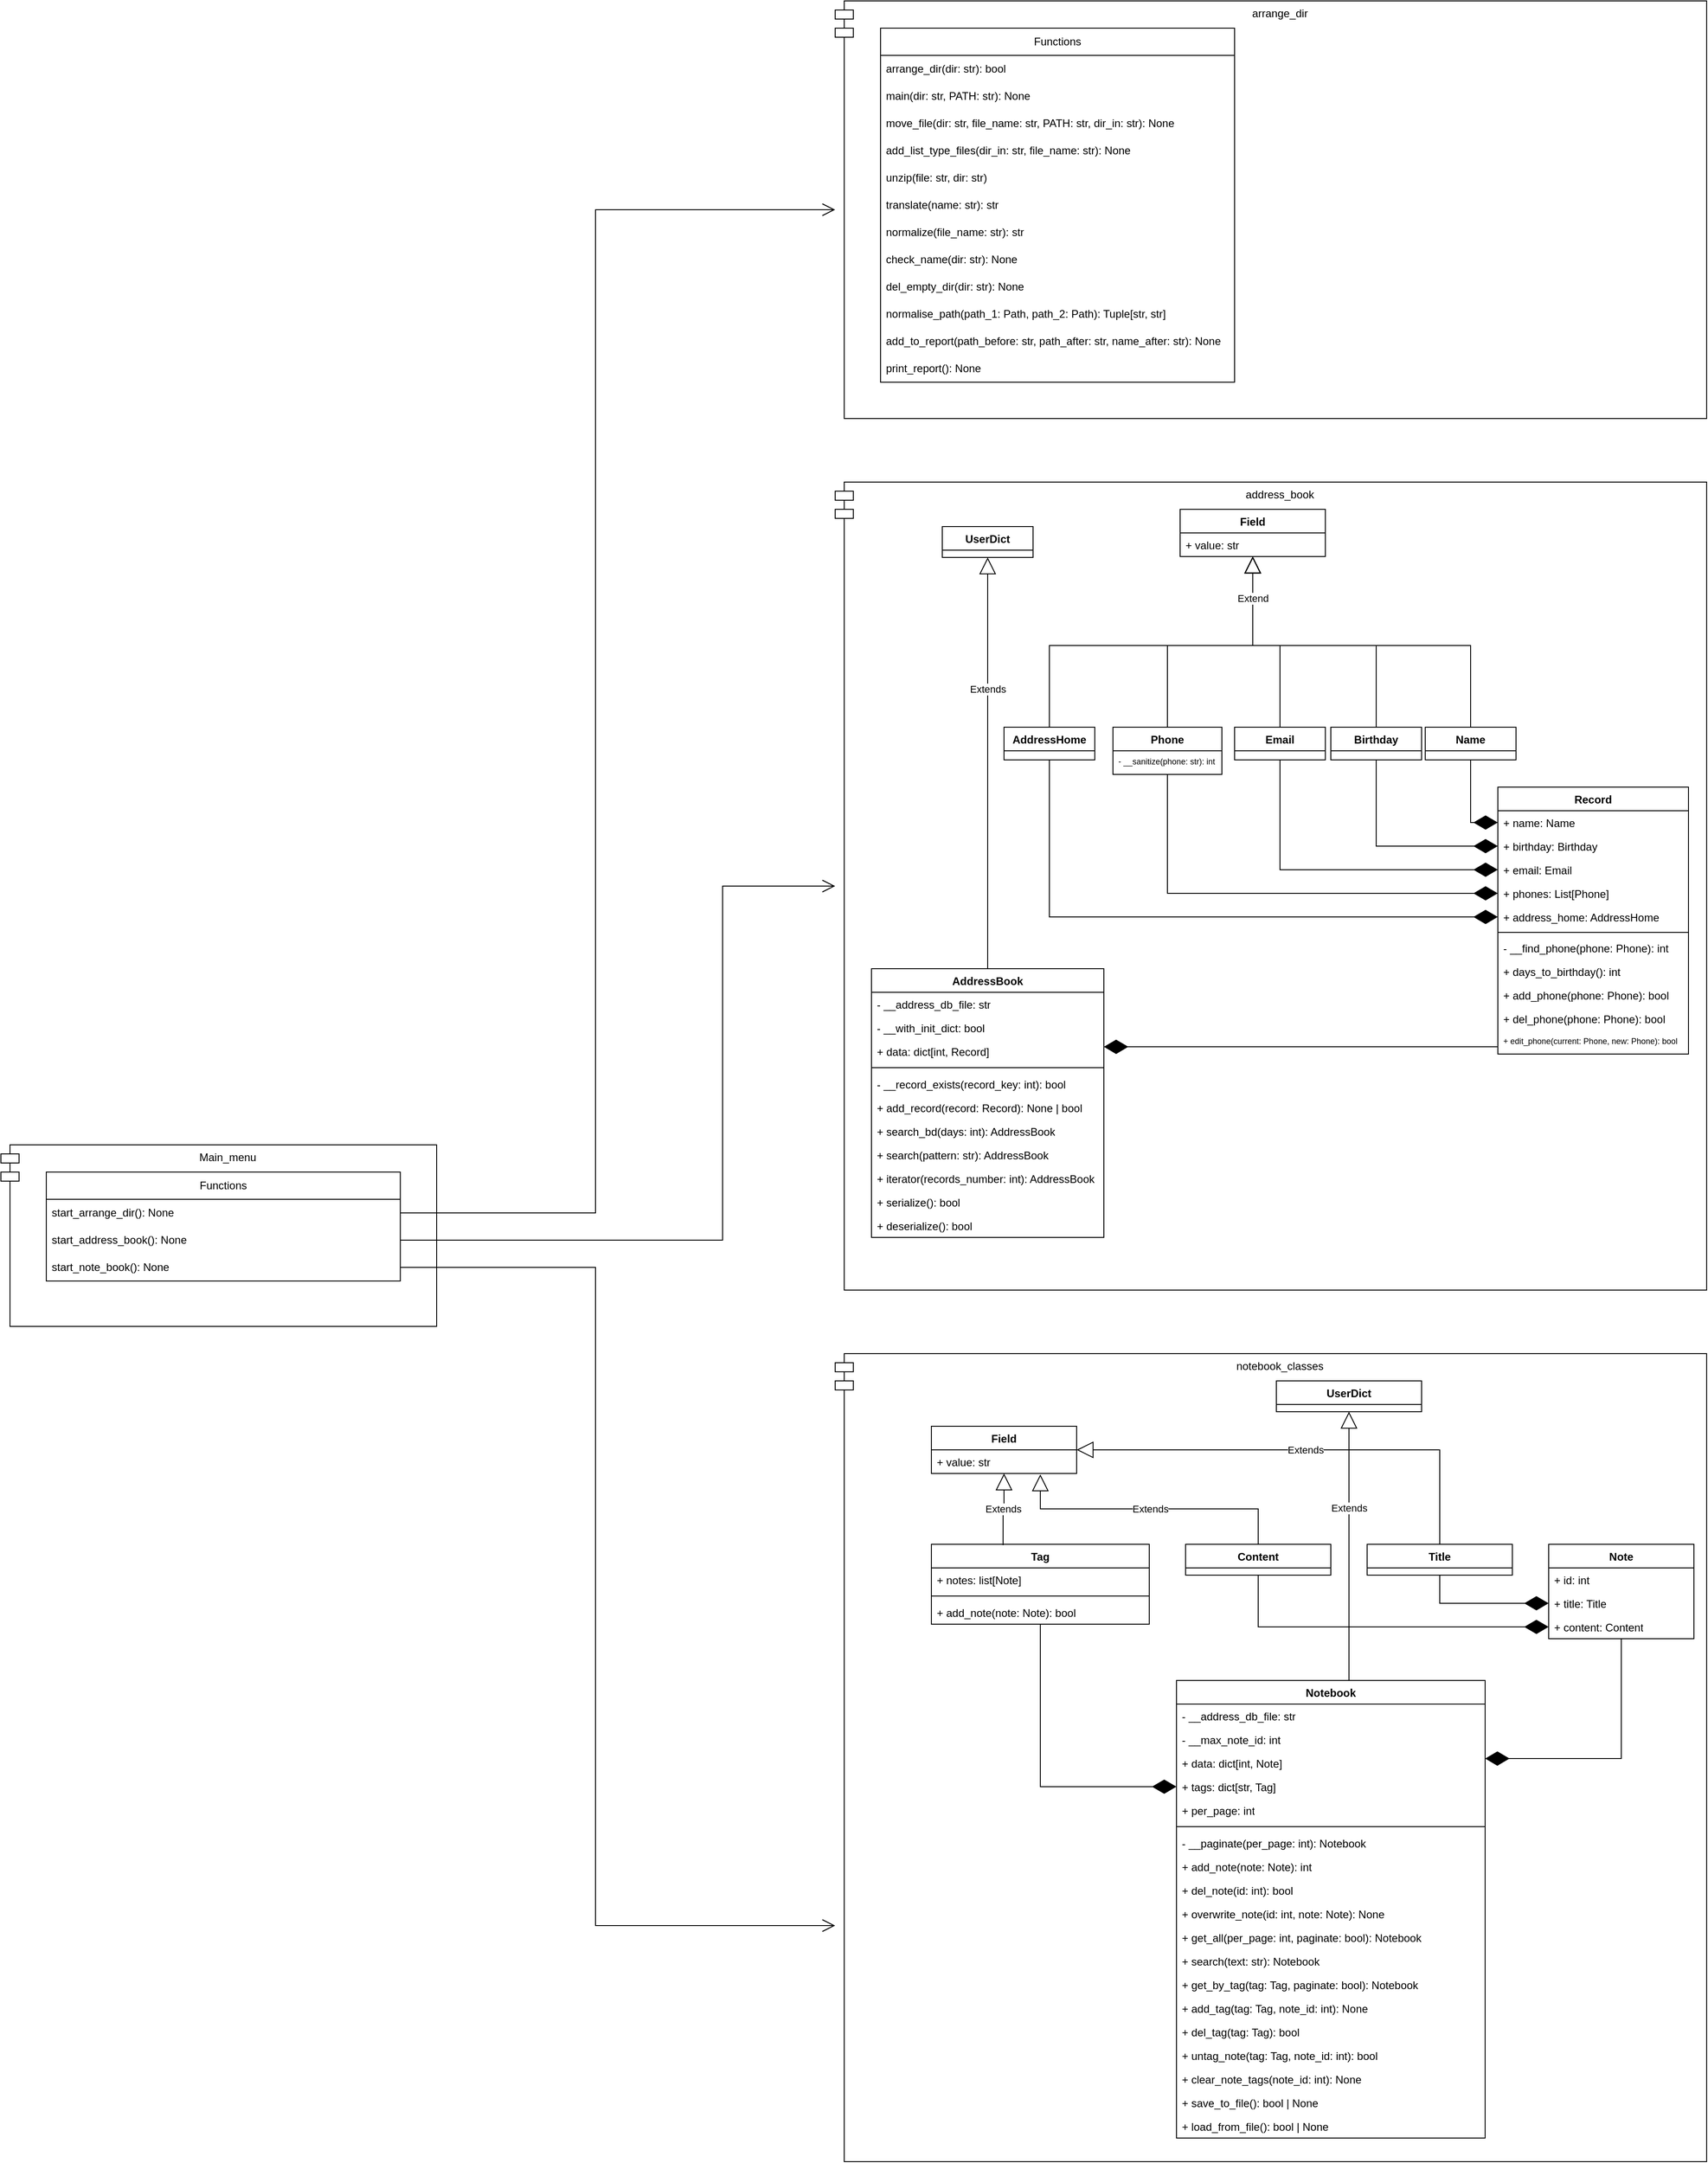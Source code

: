 <mxfile version="21.1.2" type="github">
  <diagram name="Page-1" id="e7e014a7-5840-1c2e-5031-d8a46d1fe8dd">
    <mxGraphModel dx="2516" dy="3176" grid="1" gridSize="10" guides="1" tooltips="1" connect="1" arrows="1" fold="1" page="1" pageScale="1" pageWidth="1169" pageHeight="826" background="none" math="0" shadow="0">
      <root>
        <mxCell id="0" />
        <mxCell id="1" parent="0" />
        <mxCell id="gKWf8svU3lvWC4O9m-Wb-110" value="" style="group" vertex="1" connectable="0" parent="1">
          <mxGeometry x="1264" y="-1090" width="960" height="890" as="geometry" />
        </mxCell>
        <mxCell id="gKWf8svU3lvWC4O9m-Wb-19" value="address_book" style="shape=module;align=left;spacingLeft=20;align=center;verticalAlign=top;whiteSpace=wrap;html=1;fillColor=default;" vertex="1" parent="gKWf8svU3lvWC4O9m-Wb-110">
          <mxGeometry width="960" height="890" as="geometry" />
        </mxCell>
        <mxCell id="gKWf8svU3lvWC4O9m-Wb-20" value="Record" style="swimlane;fontStyle=1;align=center;verticalAlign=top;childLayout=stackLayout;horizontal=1;startSize=26;horizontalStack=0;resizeParent=1;resizeParentMax=0;resizeLast=0;collapsible=1;marginBottom=0;whiteSpace=wrap;html=1;" vertex="1" parent="gKWf8svU3lvWC4O9m-Wb-110">
          <mxGeometry x="730" y="336" width="210" height="294" as="geometry">
            <mxRectangle x="810" y="327" width="70" height="30" as="alternateBounds" />
          </mxGeometry>
        </mxCell>
        <mxCell id="gKWf8svU3lvWC4O9m-Wb-22" value="&lt;div&gt;+ name: Name&lt;/div&gt;" style="text;strokeColor=none;fillColor=none;align=left;verticalAlign=top;spacingLeft=4;spacingRight=4;overflow=hidden;rotatable=0;points=[[0,0.5],[1,0.5]];portConstraint=eastwest;whiteSpace=wrap;html=1;" vertex="1" parent="gKWf8svU3lvWC4O9m-Wb-20">
          <mxGeometry y="26" width="210" height="26" as="geometry" />
        </mxCell>
        <mxCell id="gKWf8svU3lvWC4O9m-Wb-21" value="&lt;div&gt;+ birthday: Birthday&lt;br&gt;&lt;/div&gt;" style="text;strokeColor=none;fillColor=none;align=left;verticalAlign=top;spacingLeft=4;spacingRight=4;overflow=hidden;rotatable=0;points=[[0,0.5],[1,0.5]];portConstraint=eastwest;whiteSpace=wrap;html=1;" vertex="1" parent="gKWf8svU3lvWC4O9m-Wb-20">
          <mxGeometry y="52" width="210" height="26" as="geometry" />
        </mxCell>
        <mxCell id="gKWf8svU3lvWC4O9m-Wb-68" value="+ email: Email" style="text;strokeColor=none;fillColor=none;align=left;verticalAlign=top;spacingLeft=4;spacingRight=4;overflow=hidden;rotatable=0;points=[[0,0.5],[1,0.5]];portConstraint=eastwest;whiteSpace=wrap;html=1;" vertex="1" parent="gKWf8svU3lvWC4O9m-Wb-20">
          <mxGeometry y="78" width="210" height="26" as="geometry" />
        </mxCell>
        <mxCell id="gKWf8svU3lvWC4O9m-Wb-23" value="+ phones: List[Phone]" style="text;strokeColor=none;fillColor=none;align=left;verticalAlign=top;spacingLeft=4;spacingRight=4;overflow=hidden;rotatable=0;points=[[0,0.5],[1,0.5]];portConstraint=eastwest;whiteSpace=wrap;html=1;" vertex="1" parent="gKWf8svU3lvWC4O9m-Wb-20">
          <mxGeometry y="104" width="210" height="26" as="geometry" />
        </mxCell>
        <mxCell id="gKWf8svU3lvWC4O9m-Wb-70" value="+ address_home: AddressHome" style="text;strokeColor=none;fillColor=none;align=left;verticalAlign=top;spacingLeft=4;spacingRight=4;overflow=hidden;rotatable=0;points=[[0,0.5],[1,0.5]];portConstraint=eastwest;whiteSpace=wrap;html=1;" vertex="1" parent="gKWf8svU3lvWC4O9m-Wb-20">
          <mxGeometry y="130" width="210" height="26" as="geometry" />
        </mxCell>
        <mxCell id="gKWf8svU3lvWC4O9m-Wb-73" value="" style="line;strokeWidth=1;fillColor=none;align=left;verticalAlign=middle;spacingTop=-1;spacingLeft=3;spacingRight=3;rotatable=0;labelPosition=right;points=[];portConstraint=eastwest;strokeColor=inherit;" vertex="1" parent="gKWf8svU3lvWC4O9m-Wb-20">
          <mxGeometry y="156" width="210" height="8" as="geometry" />
        </mxCell>
        <mxCell id="gKWf8svU3lvWC4O9m-Wb-74" value="- __find_phone(phone: Phone): int" style="text;strokeColor=none;fillColor=none;align=left;verticalAlign=top;spacingLeft=4;spacingRight=4;overflow=hidden;rotatable=0;points=[[0,0.5],[1,0.5]];portConstraint=eastwest;whiteSpace=wrap;html=1;" vertex="1" parent="gKWf8svU3lvWC4O9m-Wb-20">
          <mxGeometry y="164" width="210" height="26" as="geometry" />
        </mxCell>
        <mxCell id="gKWf8svU3lvWC4O9m-Wb-75" value="+ days_to_birthday(): int" style="text;strokeColor=none;fillColor=none;align=left;verticalAlign=top;spacingLeft=4;spacingRight=4;overflow=hidden;rotatable=0;points=[[0,0.5],[1,0.5]];portConstraint=eastwest;whiteSpace=wrap;html=1;" vertex="1" parent="gKWf8svU3lvWC4O9m-Wb-20">
          <mxGeometry y="190" width="210" height="26" as="geometry" />
        </mxCell>
        <mxCell id="gKWf8svU3lvWC4O9m-Wb-76" value="+ add_phone(phone: Phone): bool" style="text;strokeColor=none;fillColor=none;align=left;verticalAlign=top;spacingLeft=4;spacingRight=4;overflow=hidden;rotatable=0;points=[[0,0.5],[1,0.5]];portConstraint=eastwest;whiteSpace=wrap;html=1;" vertex="1" parent="gKWf8svU3lvWC4O9m-Wb-20">
          <mxGeometry y="216" width="210" height="26" as="geometry" />
        </mxCell>
        <mxCell id="gKWf8svU3lvWC4O9m-Wb-77" value="+ del_phone(phone: Phone): bool" style="text;strokeColor=none;fillColor=none;align=left;verticalAlign=top;spacingLeft=4;spacingRight=4;overflow=hidden;rotatable=0;points=[[0,0.5],[1,0.5]];portConstraint=eastwest;whiteSpace=wrap;html=1;" vertex="1" parent="gKWf8svU3lvWC4O9m-Wb-20">
          <mxGeometry y="242" width="210" height="26" as="geometry" />
        </mxCell>
        <mxCell id="gKWf8svU3lvWC4O9m-Wb-78" value="+ edit_phone(current: Phone, new: Phone): bool" style="text;strokeColor=none;fillColor=none;align=left;verticalAlign=top;spacingLeft=4;spacingRight=4;overflow=hidden;rotatable=0;points=[[0,0.5],[1,0.5]];portConstraint=eastwest;whiteSpace=wrap;html=1;fontSize=9;" vertex="1" parent="gKWf8svU3lvWC4O9m-Wb-20">
          <mxGeometry y="268" width="210" height="26" as="geometry" />
        </mxCell>
        <mxCell id="gKWf8svU3lvWC4O9m-Wb-24" value="AddressBook" style="swimlane;fontStyle=1;align=center;verticalAlign=top;childLayout=stackLayout;horizontal=1;startSize=26;horizontalStack=0;resizeParent=1;resizeParentMax=0;resizeLast=0;collapsible=1;marginBottom=0;whiteSpace=wrap;html=1;" vertex="1" parent="gKWf8svU3lvWC4O9m-Wb-110">
          <mxGeometry x="40" y="536" width="256" height="296" as="geometry" />
        </mxCell>
        <mxCell id="gKWf8svU3lvWC4O9m-Wb-25" value="- __address_db_file: str" style="text;strokeColor=none;fillColor=none;align=left;verticalAlign=top;spacingLeft=4;spacingRight=4;overflow=hidden;rotatable=0;points=[[0,0.5],[1,0.5]];portConstraint=eastwest;whiteSpace=wrap;html=1;" vertex="1" parent="gKWf8svU3lvWC4O9m-Wb-24">
          <mxGeometry y="26" width="256" height="26" as="geometry" />
        </mxCell>
        <mxCell id="gKWf8svU3lvWC4O9m-Wb-26" value="- __with_init_dict: bool" style="text;strokeColor=none;fillColor=none;align=left;verticalAlign=top;spacingLeft=4;spacingRight=4;overflow=hidden;rotatable=0;points=[[0,0.5],[1,0.5]];portConstraint=eastwest;whiteSpace=wrap;html=1;" vertex="1" parent="gKWf8svU3lvWC4O9m-Wb-24">
          <mxGeometry y="52" width="256" height="26" as="geometry" />
        </mxCell>
        <mxCell id="gKWf8svU3lvWC4O9m-Wb-27" value="+ data: dict[int, Record]" style="text;strokeColor=none;fillColor=none;align=left;verticalAlign=top;spacingLeft=4;spacingRight=4;overflow=hidden;rotatable=0;points=[[0,0.5],[1,0.5]];portConstraint=eastwest;whiteSpace=wrap;html=1;" vertex="1" parent="gKWf8svU3lvWC4O9m-Wb-24">
          <mxGeometry y="78" width="256" height="26" as="geometry" />
        </mxCell>
        <mxCell id="gKWf8svU3lvWC4O9m-Wb-30" value="" style="line;strokeWidth=1;fillColor=none;align=left;verticalAlign=middle;spacingTop=-1;spacingLeft=3;spacingRight=3;rotatable=0;labelPosition=right;points=[];portConstraint=eastwest;strokeColor=inherit;" vertex="1" parent="gKWf8svU3lvWC4O9m-Wb-24">
          <mxGeometry y="104" width="256" height="10" as="geometry" />
        </mxCell>
        <mxCell id="gKWf8svU3lvWC4O9m-Wb-31" value="- __record_exists(record_key: int): bool" style="text;strokeColor=none;fillColor=none;align=left;verticalAlign=top;spacingLeft=4;spacingRight=4;overflow=hidden;rotatable=0;points=[[0,0.5],[1,0.5]];portConstraint=eastwest;whiteSpace=wrap;html=1;" vertex="1" parent="gKWf8svU3lvWC4O9m-Wb-24">
          <mxGeometry y="114" width="256" height="26" as="geometry" />
        </mxCell>
        <mxCell id="gKWf8svU3lvWC4O9m-Wb-32" value="+ add_record(record: Record): None | bool" style="text;strokeColor=none;fillColor=none;align=left;verticalAlign=top;spacingLeft=4;spacingRight=4;overflow=hidden;rotatable=0;points=[[0,0.5],[1,0.5]];portConstraint=eastwest;whiteSpace=wrap;html=1;" vertex="1" parent="gKWf8svU3lvWC4O9m-Wb-24">
          <mxGeometry y="140" width="256" height="26" as="geometry" />
        </mxCell>
        <mxCell id="gKWf8svU3lvWC4O9m-Wb-33" value="&lt;div&gt;+ search_bd(days: int): AddressBook&lt;/div&gt;" style="text;strokeColor=none;fillColor=none;align=left;verticalAlign=top;spacingLeft=4;spacingRight=4;overflow=hidden;rotatable=0;points=[[0,0.5],[1,0.5]];portConstraint=eastwest;whiteSpace=wrap;html=1;" vertex="1" parent="gKWf8svU3lvWC4O9m-Wb-24">
          <mxGeometry y="166" width="256" height="26" as="geometry" />
        </mxCell>
        <mxCell id="gKWf8svU3lvWC4O9m-Wb-34" value="+ search(pattern: str): AddressBook" style="text;strokeColor=none;fillColor=none;align=left;verticalAlign=top;spacingLeft=4;spacingRight=4;overflow=hidden;rotatable=0;points=[[0,0.5],[1,0.5]];portConstraint=eastwest;whiteSpace=wrap;html=1;" vertex="1" parent="gKWf8svU3lvWC4O9m-Wb-24">
          <mxGeometry y="192" width="256" height="26" as="geometry" />
        </mxCell>
        <mxCell id="gKWf8svU3lvWC4O9m-Wb-35" value="+ iterator(records_number: int): AddressBook" style="text;strokeColor=none;fillColor=none;align=left;verticalAlign=top;spacingLeft=4;spacingRight=4;overflow=hidden;rotatable=0;points=[[0,0.5],[1,0.5]];portConstraint=eastwest;whiteSpace=wrap;html=1;" vertex="1" parent="gKWf8svU3lvWC4O9m-Wb-24">
          <mxGeometry y="218" width="256" height="26" as="geometry" />
        </mxCell>
        <mxCell id="gKWf8svU3lvWC4O9m-Wb-42" value="+ serialize(): bool" style="text;strokeColor=none;fillColor=none;align=left;verticalAlign=top;spacingLeft=4;spacingRight=4;overflow=hidden;rotatable=0;points=[[0,0.5],[1,0.5]];portConstraint=eastwest;whiteSpace=wrap;html=1;" vertex="1" parent="gKWf8svU3lvWC4O9m-Wb-24">
          <mxGeometry y="244" width="256" height="26" as="geometry" />
        </mxCell>
        <mxCell id="gKWf8svU3lvWC4O9m-Wb-43" value="+ deserialize(): bool" style="text;strokeColor=none;fillColor=none;align=left;verticalAlign=top;spacingLeft=4;spacingRight=4;overflow=hidden;rotatable=0;points=[[0,0.5],[1,0.5]];portConstraint=eastwest;whiteSpace=wrap;html=1;" vertex="1" parent="gKWf8svU3lvWC4O9m-Wb-24">
          <mxGeometry y="270" width="256" height="26" as="geometry" />
        </mxCell>
        <mxCell id="gKWf8svU3lvWC4O9m-Wb-44" value="AddressHome" style="swimlane;fontStyle=1;align=center;verticalAlign=top;childLayout=stackLayout;horizontal=1;startSize=26;horizontalStack=0;resizeParent=1;resizeParentMax=0;resizeLast=0;collapsible=1;marginBottom=0;whiteSpace=wrap;html=1;" vertex="1" parent="gKWf8svU3lvWC4O9m-Wb-110">
          <mxGeometry x="186" y="270" width="100" height="36" as="geometry" />
        </mxCell>
        <mxCell id="gKWf8svU3lvWC4O9m-Wb-48" value="Field" style="swimlane;fontStyle=1;align=center;verticalAlign=top;childLayout=stackLayout;horizontal=1;startSize=26;horizontalStack=0;resizeParent=1;resizeParentMax=0;resizeLast=0;collapsible=1;marginBottom=0;whiteSpace=wrap;html=1;" vertex="1" parent="gKWf8svU3lvWC4O9m-Wb-110">
          <mxGeometry x="380" y="30" width="160" height="52" as="geometry" />
        </mxCell>
        <mxCell id="gKWf8svU3lvWC4O9m-Wb-49" value="+ value: str " style="text;strokeColor=none;fillColor=none;align=left;verticalAlign=top;spacingLeft=4;spacingRight=4;overflow=hidden;rotatable=0;points=[[0,0.5],[1,0.5]];portConstraint=eastwest;whiteSpace=wrap;html=1;" vertex="1" parent="gKWf8svU3lvWC4O9m-Wb-48">
          <mxGeometry y="26" width="160" height="26" as="geometry" />
        </mxCell>
        <mxCell id="gKWf8svU3lvWC4O9m-Wb-50" value="Name" style="swimlane;fontStyle=1;align=center;verticalAlign=top;childLayout=stackLayout;horizontal=1;startSize=26;horizontalStack=0;resizeParent=1;resizeParentMax=0;resizeLast=0;collapsible=1;marginBottom=0;whiteSpace=wrap;html=1;" vertex="1" parent="gKWf8svU3lvWC4O9m-Wb-110">
          <mxGeometry x="650" y="270" width="100" height="36" as="geometry" />
        </mxCell>
        <mxCell id="gKWf8svU3lvWC4O9m-Wb-51" value="" style="endArrow=block;endSize=16;endFill=0;html=1;rounded=0;exitX=0.5;exitY=0;exitDx=0;exitDy=0;edgeStyle=orthogonalEdgeStyle;" edge="1" parent="gKWf8svU3lvWC4O9m-Wb-110" source="gKWf8svU3lvWC4O9m-Wb-44" target="gKWf8svU3lvWC4O9m-Wb-48">
          <mxGeometry width="160" relative="1" as="geometry">
            <mxPoint x="500" y="470" as="sourcePoint" />
            <mxPoint x="660" y="470" as="targetPoint" />
            <Array as="points">
              <mxPoint x="236" y="180" />
              <mxPoint x="460" y="180" />
            </Array>
          </mxGeometry>
        </mxCell>
        <mxCell id="gKWf8svU3lvWC4O9m-Wb-52" value="" style="endArrow=block;endSize=16;endFill=0;html=1;rounded=0;orthogonal=0;noJump=0;bendable=1;edgeStyle=orthogonalEdgeStyle;" edge="1" parent="gKWf8svU3lvWC4O9m-Wb-110" source="gKWf8svU3lvWC4O9m-Wb-50" target="gKWf8svU3lvWC4O9m-Wb-48">
          <mxGeometry width="160" relative="1" as="geometry">
            <mxPoint x="370" y="410" as="sourcePoint" />
            <mxPoint x="250" y="290" as="targetPoint" />
            <Array as="points">
              <mxPoint x="700" y="180" />
              <mxPoint x="460" y="180" />
            </Array>
          </mxGeometry>
        </mxCell>
        <mxCell id="gKWf8svU3lvWC4O9m-Wb-53" value="Phone" style="swimlane;fontStyle=1;align=center;verticalAlign=top;childLayout=stackLayout;horizontal=1;startSize=26;horizontalStack=0;resizeParent=1;resizeParentMax=0;resizeLast=0;collapsible=1;marginBottom=0;whiteSpace=wrap;html=1;" vertex="1" parent="gKWf8svU3lvWC4O9m-Wb-110">
          <mxGeometry x="306" y="270" width="120" height="52" as="geometry" />
        </mxCell>
        <mxCell id="gKWf8svU3lvWC4O9m-Wb-79" value="- __sanitize(phone: str): int" style="text;strokeColor=none;fillColor=none;align=left;verticalAlign=top;spacingLeft=4;spacingRight=4;overflow=hidden;rotatable=0;points=[[0,0.5],[1,0.5]];portConstraint=eastwest;whiteSpace=wrap;html=1;fontSize=9;" vertex="1" parent="gKWf8svU3lvWC4O9m-Wb-53">
          <mxGeometry y="26" width="120" height="26" as="geometry" />
        </mxCell>
        <mxCell id="gKWf8svU3lvWC4O9m-Wb-54" value="" style="endArrow=block;endSize=16;endFill=0;html=1;rounded=0;exitX=0.5;exitY=0;exitDx=0;exitDy=0;edgeStyle=orthogonalEdgeStyle;" edge="1" parent="gKWf8svU3lvWC4O9m-Wb-110" source="gKWf8svU3lvWC4O9m-Wb-53" target="gKWf8svU3lvWC4O9m-Wb-48">
          <mxGeometry width="160" relative="1" as="geometry">
            <mxPoint x="780" y="168" as="sourcePoint" />
            <mxPoint x="200" y="170" as="targetPoint" />
            <Array as="points">
              <mxPoint x="366" y="180" />
              <mxPoint x="460" y="180" />
            </Array>
          </mxGeometry>
        </mxCell>
        <mxCell id="gKWf8svU3lvWC4O9m-Wb-55" value="" style="endArrow=diamondThin;endFill=1;endSize=24;html=1;rounded=0;entryX=0;entryY=0.5;entryDx=0;entryDy=0;exitX=0.5;exitY=1;exitDx=0;exitDy=0;edgeStyle=orthogonalEdgeStyle;" edge="1" parent="gKWf8svU3lvWC4O9m-Wb-110" source="gKWf8svU3lvWC4O9m-Wb-50" target="gKWf8svU3lvWC4O9m-Wb-22">
          <mxGeometry width="160" relative="1" as="geometry">
            <mxPoint x="150" y="556" as="sourcePoint" />
            <mxPoint x="310" y="556" as="targetPoint" />
          </mxGeometry>
        </mxCell>
        <mxCell id="gKWf8svU3lvWC4O9m-Wb-56" value="" style="endArrow=diamondThin;endFill=1;endSize=24;html=1;rounded=0;entryX=0;entryY=0.5;entryDx=0;entryDy=0;exitX=0.5;exitY=1;exitDx=0;exitDy=0;edgeStyle=orthogonalEdgeStyle;" edge="1" parent="gKWf8svU3lvWC4O9m-Wb-110" source="gKWf8svU3lvWC4O9m-Wb-53" target="gKWf8svU3lvWC4O9m-Wb-23">
          <mxGeometry width="160" relative="1" as="geometry">
            <mxPoint x="610" y="350" as="sourcePoint" />
            <mxPoint x="730" y="381" as="targetPoint" />
          </mxGeometry>
        </mxCell>
        <mxCell id="gKWf8svU3lvWC4O9m-Wb-57" value="" style="endArrow=diamondThin;endFill=1;endSize=24;html=1;rounded=0;edgeStyle=orthogonalEdgeStyle;entryX=1;entryY=0.308;entryDx=0;entryDy=0;entryPerimeter=0;" edge="1" parent="gKWf8svU3lvWC4O9m-Wb-110" source="gKWf8svU3lvWC4O9m-Wb-20" target="gKWf8svU3lvWC4O9m-Wb-27">
          <mxGeometry width="160" relative="1" as="geometry">
            <mxPoint x="410" y="380" as="sourcePoint" />
            <mxPoint x="730" y="437" as="targetPoint" />
            <Array as="points">
              <mxPoint x="640" y="622" />
              <mxPoint x="640" y="622" />
            </Array>
          </mxGeometry>
        </mxCell>
        <mxCell id="gKWf8svU3lvWC4O9m-Wb-58" value="&lt;div&gt;UserDict&lt;/div&gt;" style="swimlane;fontStyle=1;align=center;verticalAlign=top;childLayout=stackLayout;horizontal=1;startSize=26;horizontalStack=0;resizeParent=1;resizeParentMax=0;resizeLast=0;collapsible=1;marginBottom=0;whiteSpace=wrap;html=1;" vertex="1" parent="gKWf8svU3lvWC4O9m-Wb-110">
          <mxGeometry x="118" y="49" width="100" height="34" as="geometry" />
        </mxCell>
        <mxCell id="gKWf8svU3lvWC4O9m-Wb-59" value="" style="endArrow=block;endSize=16;endFill=0;html=1;rounded=0;orthogonal=0;noJump=0;bendable=1;" edge="1" parent="gKWf8svU3lvWC4O9m-Wb-110" target="gKWf8svU3lvWC4O9m-Wb-58" source="gKWf8svU3lvWC4O9m-Wb-24">
          <mxGeometry x="0.277" width="160" relative="1" as="geometry">
            <mxPoint x="130" y="440" as="sourcePoint" />
            <mxPoint x="773" y="94" as="targetPoint" />
            <mxPoint as="offset" />
          </mxGeometry>
        </mxCell>
        <mxCell id="gKWf8svU3lvWC4O9m-Wb-82" value="Extends" style="edgeLabel;html=1;align=center;verticalAlign=middle;resizable=0;points=[];" vertex="1" connectable="0" parent="gKWf8svU3lvWC4O9m-Wb-59">
          <mxGeometry x="0.363" relative="1" as="geometry">
            <mxPoint as="offset" />
          </mxGeometry>
        </mxCell>
        <mxCell id="gKWf8svU3lvWC4O9m-Wb-61" value="Birthday" style="swimlane;fontStyle=1;align=center;verticalAlign=top;childLayout=stackLayout;horizontal=1;startSize=26;horizontalStack=0;resizeParent=1;resizeParentMax=0;resizeLast=0;collapsible=1;marginBottom=0;whiteSpace=wrap;html=1;" vertex="1" parent="gKWf8svU3lvWC4O9m-Wb-110">
          <mxGeometry x="546" y="270" width="100" height="36" as="geometry" />
        </mxCell>
        <mxCell id="gKWf8svU3lvWC4O9m-Wb-62" value="" style="endArrow=block;endSize=16;endFill=0;rounded=0;exitX=0.5;exitY=0;exitDx=0;exitDy=0;edgeStyle=orthogonalEdgeStyle;html=1;" edge="1" parent="gKWf8svU3lvWC4O9m-Wb-110" source="gKWf8svU3lvWC4O9m-Wb-61" target="gKWf8svU3lvWC4O9m-Wb-48">
          <mxGeometry width="160" relative="1" as="geometry">
            <mxPoint x="790" y="178" as="sourcePoint" />
            <mxPoint x="170" y="143" as="targetPoint" />
            <Array as="points">
              <mxPoint x="596" y="180" />
              <mxPoint x="460" y="180" />
            </Array>
          </mxGeometry>
        </mxCell>
        <mxCell id="gKWf8svU3lvWC4O9m-Wb-63" value="" style="endArrow=diamondThin;endFill=1;endSize=24;html=1;rounded=0;exitX=0.5;exitY=1;exitDx=0;exitDy=0;edgeStyle=orthogonalEdgeStyle;" edge="1" parent="gKWf8svU3lvWC4O9m-Wb-110" source="gKWf8svU3lvWC4O9m-Wb-61" target="gKWf8svU3lvWC4O9m-Wb-21">
          <mxGeometry width="160" relative="1" as="geometry">
            <mxPoint x="620" y="360" as="sourcePoint" />
            <mxPoint x="730" y="407" as="targetPoint" />
          </mxGeometry>
        </mxCell>
        <mxCell id="gKWf8svU3lvWC4O9m-Wb-64" value="Email" style="swimlane;fontStyle=1;align=center;verticalAlign=top;childLayout=stackLayout;horizontal=1;startSize=26;horizontalStack=0;resizeParent=1;resizeParentMax=0;resizeLast=0;collapsible=1;marginBottom=0;whiteSpace=wrap;html=1;" vertex="1" parent="gKWf8svU3lvWC4O9m-Wb-110">
          <mxGeometry x="440" y="270" width="100" height="36" as="geometry" />
        </mxCell>
        <mxCell id="gKWf8svU3lvWC4O9m-Wb-65" value="" style="endArrow=block;endSize=16;endFill=0;html=1;rounded=0;exitX=0.5;exitY=0;exitDx=0;exitDy=0;edgeStyle=orthogonalEdgeStyle;" edge="1" parent="gKWf8svU3lvWC4O9m-Wb-110" source="gKWf8svU3lvWC4O9m-Wb-64" target="gKWf8svU3lvWC4O9m-Wb-48">
          <mxGeometry width="160" relative="1" as="geometry">
            <mxPoint x="790" y="178" as="sourcePoint" />
            <mxPoint x="510" y="93" as="targetPoint" />
            <Array as="points">
              <mxPoint x="490" y="180" />
              <mxPoint x="460" y="180" />
            </Array>
          </mxGeometry>
        </mxCell>
        <mxCell id="gKWf8svU3lvWC4O9m-Wb-80" value="Extend" style="edgeLabel;html=1;align=center;verticalAlign=middle;resizable=0;points=[];" vertex="1" connectable="0" parent="gKWf8svU3lvWC4O9m-Wb-65">
          <mxGeometry x="-0.218" y="-1" relative="1" as="geometry">
            <mxPoint x="-31" y="-57" as="offset" />
          </mxGeometry>
        </mxCell>
        <mxCell id="gKWf8svU3lvWC4O9m-Wb-66" value="" style="endArrow=diamondThin;endFill=1;endSize=24;html=1;rounded=0;exitX=0.5;exitY=1;exitDx=0;exitDy=0;edgeStyle=orthogonalEdgeStyle;" edge="1" parent="gKWf8svU3lvWC4O9m-Wb-110" source="gKWf8svU3lvWC4O9m-Wb-64" target="gKWf8svU3lvWC4O9m-Wb-68">
          <mxGeometry width="160" relative="1" as="geometry">
            <mxPoint x="620" y="360" as="sourcePoint" />
            <mxPoint x="700" y="407" as="targetPoint" />
          </mxGeometry>
        </mxCell>
        <mxCell id="gKWf8svU3lvWC4O9m-Wb-71" value="" style="endArrow=diamondThin;endFill=1;endSize=24;html=1;rounded=0;edgeStyle=orthogonalEdgeStyle;" edge="1" parent="gKWf8svU3lvWC4O9m-Wb-110" source="gKWf8svU3lvWC4O9m-Wb-44" target="gKWf8svU3lvWC4O9m-Wb-70">
          <mxGeometry width="160" relative="1" as="geometry">
            <mxPoint x="470" y="314" as="sourcePoint" />
            <mxPoint x="760" y="463" as="targetPoint" />
          </mxGeometry>
        </mxCell>
        <mxCell id="gKWf8svU3lvWC4O9m-Wb-111" value="" style="group" vertex="1" connectable="0" parent="1">
          <mxGeometry x="1264" y="-130" width="960" height="890" as="geometry" />
        </mxCell>
        <mxCell id="gKWf8svU3lvWC4O9m-Wb-1" value="&lt;div&gt;notebook_classes&lt;/div&gt;&lt;div&gt;&lt;br&gt;&lt;/div&gt;" style="shape=module;align=left;spacingLeft=20;align=center;verticalAlign=top;whiteSpace=wrap;html=1;" vertex="1" parent="gKWf8svU3lvWC4O9m-Wb-111">
          <mxGeometry width="960" height="890" as="geometry" />
        </mxCell>
        <mxCell id="VGOBlKjqHN4MHqmhBKWz-45" value="Note" style="swimlane;fontStyle=1;align=center;verticalAlign=top;childLayout=stackLayout;horizontal=1;startSize=26;horizontalStack=0;resizeParent=1;resizeParentMax=0;resizeLast=0;collapsible=1;marginBottom=0;whiteSpace=wrap;html=1;" parent="gKWf8svU3lvWC4O9m-Wb-111" vertex="1">
          <mxGeometry x="786" y="210" width="160" height="104" as="geometry">
            <mxRectangle x="810" y="327" width="70" height="30" as="alternateBounds" />
          </mxGeometry>
        </mxCell>
        <mxCell id="VGOBlKjqHN4MHqmhBKWz-78" value="&lt;div&gt;+ id: int&lt;br&gt;&lt;/div&gt;" style="text;strokeColor=none;fillColor=none;align=left;verticalAlign=top;spacingLeft=4;spacingRight=4;overflow=hidden;rotatable=0;points=[[0,0.5],[1,0.5]];portConstraint=eastwest;whiteSpace=wrap;html=1;" parent="VGOBlKjqHN4MHqmhBKWz-45" vertex="1">
          <mxGeometry y="26" width="160" height="26" as="geometry" />
        </mxCell>
        <mxCell id="VGOBlKjqHN4MHqmhBKWz-70" value="&lt;div&gt;+ title: Title&lt;/div&gt;" style="text;strokeColor=none;fillColor=none;align=left;verticalAlign=top;spacingLeft=4;spacingRight=4;overflow=hidden;rotatable=0;points=[[0,0.5],[1,0.5]];portConstraint=eastwest;whiteSpace=wrap;html=1;" parent="VGOBlKjqHN4MHqmhBKWz-45" vertex="1">
          <mxGeometry y="52" width="160" height="26" as="geometry" />
        </mxCell>
        <mxCell id="VGOBlKjqHN4MHqmhBKWz-71" value="&lt;div&gt;+ content: Content&lt;br&gt;&lt;/div&gt;" style="text;strokeColor=none;fillColor=none;align=left;verticalAlign=top;spacingLeft=4;spacingRight=4;overflow=hidden;rotatable=0;points=[[0,0.5],[1,0.5]];portConstraint=eastwest;whiteSpace=wrap;html=1;" parent="VGOBlKjqHN4MHqmhBKWz-45" vertex="1">
          <mxGeometry y="78" width="160" height="26" as="geometry" />
        </mxCell>
        <mxCell id="VGOBlKjqHN4MHqmhBKWz-49" value="&lt;div&gt;Notebook&lt;/div&gt;" style="swimlane;fontStyle=1;align=center;verticalAlign=top;childLayout=stackLayout;horizontal=1;startSize=26;horizontalStack=0;resizeParent=1;resizeParentMax=0;resizeLast=0;collapsible=1;marginBottom=0;whiteSpace=wrap;html=1;" parent="gKWf8svU3lvWC4O9m-Wb-111" vertex="1">
          <mxGeometry x="376" y="360" width="340" height="504" as="geometry" />
        </mxCell>
        <mxCell id="VGOBlKjqHN4MHqmhBKWz-95" value="- __address_db_file: str" style="text;strokeColor=none;fillColor=none;align=left;verticalAlign=top;spacingLeft=4;spacingRight=4;overflow=hidden;rotatable=0;points=[[0,0.5],[1,0.5]];portConstraint=eastwest;whiteSpace=wrap;html=1;" parent="VGOBlKjqHN4MHqmhBKWz-49" vertex="1">
          <mxGeometry y="26" width="340" height="26" as="geometry" />
        </mxCell>
        <mxCell id="gKWf8svU3lvWC4O9m-Wb-11" value="- __max_note_id: int" style="text;strokeColor=none;fillColor=none;align=left;verticalAlign=top;spacingLeft=4;spacingRight=4;overflow=hidden;rotatable=0;points=[[0,0.5],[1,0.5]];portConstraint=eastwest;whiteSpace=wrap;html=1;" vertex="1" parent="VGOBlKjqHN4MHqmhBKWz-49">
          <mxGeometry y="52" width="340" height="26" as="geometry" />
        </mxCell>
        <mxCell id="VGOBlKjqHN4MHqmhBKWz-104" value="+ data: dict[int, Note]" style="text;strokeColor=none;fillColor=none;align=left;verticalAlign=top;spacingLeft=4;spacingRight=4;overflow=hidden;rotatable=0;points=[[0,0.5],[1,0.5]];portConstraint=eastwest;whiteSpace=wrap;html=1;" parent="VGOBlKjqHN4MHqmhBKWz-49" vertex="1">
          <mxGeometry y="78" width="340" height="26" as="geometry" />
        </mxCell>
        <mxCell id="VGOBlKjqHN4MHqmhBKWz-96" value="&lt;div&gt;+ tags: dict[str, Tag]&lt;br&gt;&lt;/div&gt;" style="text;strokeColor=none;fillColor=none;align=left;verticalAlign=top;spacingLeft=4;spacingRight=4;overflow=hidden;rotatable=0;points=[[0,0.5],[1,0.5]];portConstraint=eastwest;whiteSpace=wrap;html=1;" parent="VGOBlKjqHN4MHqmhBKWz-49" vertex="1">
          <mxGeometry y="104" width="340" height="26" as="geometry" />
        </mxCell>
        <mxCell id="VGOBlKjqHN4MHqmhBKWz-108" value="&lt;div&gt;+ per_page: int&lt;br&gt;&lt;/div&gt;" style="text;strokeColor=none;fillColor=none;align=left;verticalAlign=top;spacingLeft=4;spacingRight=4;overflow=hidden;rotatable=0;points=[[0,0.5],[1,0.5]];portConstraint=eastwest;whiteSpace=wrap;html=1;" parent="VGOBlKjqHN4MHqmhBKWz-49" vertex="1">
          <mxGeometry y="130" width="340" height="26" as="geometry" />
        </mxCell>
        <mxCell id="VGOBlKjqHN4MHqmhBKWz-89" value="" style="line;strokeWidth=1;fillColor=none;align=left;verticalAlign=middle;spacingTop=-1;spacingLeft=3;spacingRight=3;rotatable=0;labelPosition=right;points=[];portConstraint=eastwest;strokeColor=inherit;" parent="VGOBlKjqHN4MHqmhBKWz-49" vertex="1">
          <mxGeometry y="156" width="340" height="10" as="geometry" />
        </mxCell>
        <mxCell id="VGOBlKjqHN4MHqmhBKWz-87" value="- __paginate(per_page: int):  Notebook" style="text;strokeColor=none;fillColor=none;align=left;verticalAlign=top;spacingLeft=4;spacingRight=4;overflow=hidden;rotatable=0;points=[[0,0.5],[1,0.5]];portConstraint=eastwest;whiteSpace=wrap;html=1;" parent="VGOBlKjqHN4MHqmhBKWz-49" vertex="1">
          <mxGeometry y="166" width="340" height="26" as="geometry" />
        </mxCell>
        <mxCell id="VGOBlKjqHN4MHqmhBKWz-106" value="+ add_note(note: Note): int" style="text;strokeColor=none;fillColor=none;align=left;verticalAlign=top;spacingLeft=4;spacingRight=4;overflow=hidden;rotatable=0;points=[[0,0.5],[1,0.5]];portConstraint=eastwest;whiteSpace=wrap;html=1;" parent="VGOBlKjqHN4MHqmhBKWz-49" vertex="1">
          <mxGeometry y="192" width="340" height="26" as="geometry" />
        </mxCell>
        <mxCell id="VGOBlKjqHN4MHqmhBKWz-88" value="+ del_note(id: int): bool" style="text;strokeColor=none;fillColor=none;align=left;verticalAlign=top;spacingLeft=4;spacingRight=4;overflow=hidden;rotatable=0;points=[[0,0.5],[1,0.5]];portConstraint=eastwest;whiteSpace=wrap;html=1;" parent="VGOBlKjqHN4MHqmhBKWz-49" vertex="1">
          <mxGeometry y="218" width="340" height="26" as="geometry" />
        </mxCell>
        <mxCell id="VGOBlKjqHN4MHqmhBKWz-92" value="+ overwrite_note(id: int, note: Note): None" style="text;strokeColor=none;fillColor=none;align=left;verticalAlign=top;spacingLeft=4;spacingRight=4;overflow=hidden;rotatable=0;points=[[0,0.5],[1,0.5]];portConstraint=eastwest;whiteSpace=wrap;html=1;" parent="VGOBlKjqHN4MHqmhBKWz-49" vertex="1">
          <mxGeometry y="244" width="340" height="26" as="geometry" />
        </mxCell>
        <mxCell id="VGOBlKjqHN4MHqmhBKWz-93" value="+ get_all(per_page: int, paginate: bool): Notebook" style="text;strokeColor=none;fillColor=none;align=left;verticalAlign=top;spacingLeft=4;spacingRight=4;overflow=hidden;rotatable=0;points=[[0,0.5],[1,0.5]];portConstraint=eastwest;whiteSpace=wrap;html=1;" parent="VGOBlKjqHN4MHqmhBKWz-49" vertex="1">
          <mxGeometry y="270" width="340" height="26" as="geometry" />
        </mxCell>
        <mxCell id="VGOBlKjqHN4MHqmhBKWz-94" value="+ search(text: str): Notebook" style="text;strokeColor=none;fillColor=none;align=left;verticalAlign=top;spacingLeft=4;spacingRight=4;overflow=hidden;rotatable=0;points=[[0,0.5],[1,0.5]];portConstraint=eastwest;whiteSpace=wrap;html=1;" parent="VGOBlKjqHN4MHqmhBKWz-49" vertex="1">
          <mxGeometry y="296" width="340" height="26" as="geometry" />
        </mxCell>
        <mxCell id="VGOBlKjqHN4MHqmhBKWz-52" value="+ get_by_tag(tag: Tag, paginate: bool): Notebook" style="text;strokeColor=none;fillColor=none;align=left;verticalAlign=top;spacingLeft=4;spacingRight=4;overflow=hidden;rotatable=0;points=[[0,0.5],[1,0.5]];portConstraint=eastwest;whiteSpace=wrap;html=1;" parent="VGOBlKjqHN4MHqmhBKWz-49" vertex="1">
          <mxGeometry y="322" width="340" height="26" as="geometry" />
        </mxCell>
        <mxCell id="VGOBlKjqHN4MHqmhBKWz-109" value="+ add_tag(tag: Tag, note_id: int): None" style="text;strokeColor=none;fillColor=none;align=left;verticalAlign=top;spacingLeft=4;spacingRight=4;overflow=hidden;rotatable=0;points=[[0,0.5],[1,0.5]];portConstraint=eastwest;whiteSpace=wrap;html=1;" parent="VGOBlKjqHN4MHqmhBKWz-49" vertex="1">
          <mxGeometry y="348" width="340" height="26" as="geometry" />
        </mxCell>
        <mxCell id="VGOBlKjqHN4MHqmhBKWz-105" value="+ del_tag(tag: Tag): bool" style="text;strokeColor=none;fillColor=none;align=left;verticalAlign=top;spacingLeft=4;spacingRight=4;overflow=hidden;rotatable=0;points=[[0,0.5],[1,0.5]];portConstraint=eastwest;whiteSpace=wrap;html=1;" parent="VGOBlKjqHN4MHqmhBKWz-49" vertex="1">
          <mxGeometry y="374" width="340" height="26" as="geometry" />
        </mxCell>
        <mxCell id="VGOBlKjqHN4MHqmhBKWz-99" value="+ untag_note(tag: Tag, note_id: int): bool" style="text;strokeColor=none;fillColor=none;align=left;verticalAlign=top;spacingLeft=4;spacingRight=4;overflow=hidden;rotatable=0;points=[[0,0.5],[1,0.5]];portConstraint=eastwest;whiteSpace=wrap;html=1;" parent="VGOBlKjqHN4MHqmhBKWz-49" vertex="1">
          <mxGeometry y="400" width="340" height="26" as="geometry" />
        </mxCell>
        <mxCell id="VGOBlKjqHN4MHqmhBKWz-110" value="+ clear_note_tags(note_id: int): None" style="text;strokeColor=none;fillColor=none;align=left;verticalAlign=top;spacingLeft=4;spacingRight=4;overflow=hidden;rotatable=0;points=[[0,0.5],[1,0.5]];portConstraint=eastwest;whiteSpace=wrap;html=1;" parent="VGOBlKjqHN4MHqmhBKWz-49" vertex="1">
          <mxGeometry y="426" width="340" height="26" as="geometry" />
        </mxCell>
        <mxCell id="VGOBlKjqHN4MHqmhBKWz-102" value="+ save_to_file(): bool | None" style="text;strokeColor=none;fillColor=none;align=left;verticalAlign=top;spacingLeft=4;spacingRight=4;overflow=hidden;rotatable=0;points=[[0,0.5],[1,0.5]];portConstraint=eastwest;whiteSpace=wrap;html=1;" parent="VGOBlKjqHN4MHqmhBKWz-49" vertex="1">
          <mxGeometry y="452" width="340" height="26" as="geometry" />
        </mxCell>
        <mxCell id="VGOBlKjqHN4MHqmhBKWz-103" value="+ load_from_file(): bool | None" style="text;strokeColor=none;fillColor=none;align=left;verticalAlign=top;spacingLeft=4;spacingRight=4;overflow=hidden;rotatable=0;points=[[0,0.5],[1,0.5]];portConstraint=eastwest;whiteSpace=wrap;html=1;" parent="VGOBlKjqHN4MHqmhBKWz-49" vertex="1">
          <mxGeometry y="478" width="340" height="26" as="geometry" />
        </mxCell>
        <mxCell id="VGOBlKjqHN4MHqmhBKWz-53" value="Tag" style="swimlane;fontStyle=1;align=center;verticalAlign=top;childLayout=stackLayout;horizontal=1;startSize=26;horizontalStack=0;resizeParent=1;resizeParentMax=0;resizeLast=0;collapsible=1;marginBottom=0;whiteSpace=wrap;html=1;" parent="gKWf8svU3lvWC4O9m-Wb-111" vertex="1">
          <mxGeometry x="106" y="210" width="240" height="88" as="geometry" />
        </mxCell>
        <mxCell id="VGOBlKjqHN4MHqmhBKWz-98" value="&lt;div&gt;+ notes: list[Note]&lt;br&gt;&lt;/div&gt;" style="text;strokeColor=none;fillColor=none;align=left;verticalAlign=top;spacingLeft=4;spacingRight=4;overflow=hidden;rotatable=0;points=[[0,0.5],[1,0.5]];portConstraint=eastwest;whiteSpace=wrap;html=1;" parent="VGOBlKjqHN4MHqmhBKWz-53" vertex="1">
          <mxGeometry y="26" width="240" height="26" as="geometry" />
        </mxCell>
        <mxCell id="VGOBlKjqHN4MHqmhBKWz-101" value="" style="line;strokeWidth=1;fillColor=none;align=left;verticalAlign=middle;spacingTop=-1;spacingLeft=3;spacingRight=3;rotatable=0;labelPosition=right;points=[];portConstraint=eastwest;strokeColor=inherit;" parent="VGOBlKjqHN4MHqmhBKWz-53" vertex="1">
          <mxGeometry y="52" width="240" height="10" as="geometry" />
        </mxCell>
        <mxCell id="VGOBlKjqHN4MHqmhBKWz-100" value="+ add_note(note: Note): bool" style="text;strokeColor=none;fillColor=none;align=left;verticalAlign=top;spacingLeft=4;spacingRight=4;overflow=hidden;rotatable=0;points=[[0,0.5],[1,0.5]];portConstraint=eastwest;whiteSpace=wrap;html=1;" parent="VGOBlKjqHN4MHqmhBKWz-53" vertex="1">
          <mxGeometry y="62" width="240" height="26" as="geometry" />
        </mxCell>
        <mxCell id="VGOBlKjqHN4MHqmhBKWz-57" value="Field" style="swimlane;fontStyle=1;align=center;verticalAlign=top;childLayout=stackLayout;horizontal=1;startSize=26;horizontalStack=0;resizeParent=1;resizeParentMax=0;resizeLast=0;collapsible=1;marginBottom=0;whiteSpace=wrap;html=1;" parent="gKWf8svU3lvWC4O9m-Wb-111" vertex="1">
          <mxGeometry x="106" y="80" width="160" height="52" as="geometry" />
        </mxCell>
        <mxCell id="VGOBlKjqHN4MHqmhBKWz-58" value="+ value: str" style="text;strokeColor=none;fillColor=none;align=left;verticalAlign=top;spacingLeft=4;spacingRight=4;overflow=hidden;rotatable=0;points=[[0,0.5],[1,0.5]];portConstraint=eastwest;whiteSpace=wrap;html=1;" parent="VGOBlKjqHN4MHqmhBKWz-57" vertex="1">
          <mxGeometry y="26" width="160" height="26" as="geometry" />
        </mxCell>
        <mxCell id="VGOBlKjqHN4MHqmhBKWz-61" value="Title" style="swimlane;fontStyle=1;align=center;verticalAlign=top;childLayout=stackLayout;horizontal=1;startSize=26;horizontalStack=0;resizeParent=1;resizeParentMax=0;resizeLast=0;collapsible=1;marginBottom=0;whiteSpace=wrap;html=1;" parent="gKWf8svU3lvWC4O9m-Wb-111" vertex="1">
          <mxGeometry x="586" y="210" width="160" height="34" as="geometry" />
        </mxCell>
        <mxCell id="VGOBlKjqHN4MHqmhBKWz-65" value="Extends" style="endArrow=block;endSize=16;endFill=0;html=1;rounded=0;exitX=0.329;exitY=0.011;exitDx=0;exitDy=0;exitPerimeter=0;edgeStyle=orthogonalEdgeStyle;" parent="gKWf8svU3lvWC4O9m-Wb-111" source="VGOBlKjqHN4MHqmhBKWz-53" target="VGOBlKjqHN4MHqmhBKWz-57" edge="1">
          <mxGeometry width="160" relative="1" as="geometry">
            <mxPoint x="566" y="470" as="sourcePoint" />
            <mxPoint x="726" y="470" as="targetPoint" />
          </mxGeometry>
        </mxCell>
        <mxCell id="VGOBlKjqHN4MHqmhBKWz-66" value="Extends" style="endArrow=block;endSize=16;endFill=0;html=1;rounded=0;orthogonal=0;noJump=0;bendable=1;edgeStyle=orthogonalEdgeStyle;" parent="gKWf8svU3lvWC4O9m-Wb-111" source="VGOBlKjqHN4MHqmhBKWz-61" target="VGOBlKjqHN4MHqmhBKWz-57" edge="1">
          <mxGeometry width="160" relative="1" as="geometry">
            <mxPoint x="436" y="410" as="sourcePoint" />
            <mxPoint x="316" y="290" as="targetPoint" />
            <Array as="points">
              <mxPoint x="666" y="106" />
            </Array>
          </mxGeometry>
        </mxCell>
        <mxCell id="VGOBlKjqHN4MHqmhBKWz-67" value="&lt;div&gt;Content&lt;/div&gt;" style="swimlane;fontStyle=1;align=center;verticalAlign=top;childLayout=stackLayout;horizontal=1;startSize=26;horizontalStack=0;resizeParent=1;resizeParentMax=0;resizeLast=0;collapsible=1;marginBottom=0;whiteSpace=wrap;html=1;" parent="gKWf8svU3lvWC4O9m-Wb-111" vertex="1">
          <mxGeometry x="386" y="210" width="160" height="34" as="geometry" />
        </mxCell>
        <mxCell id="VGOBlKjqHN4MHqmhBKWz-68" value="Extends" style="endArrow=block;endSize=16;endFill=0;html=1;rounded=0;exitX=0.5;exitY=0;exitDx=0;exitDy=0;entryX=0.75;entryY=1.038;entryDx=0;entryDy=0;entryPerimeter=0;edgeStyle=orthogonalEdgeStyle;" parent="gKWf8svU3lvWC4O9m-Wb-111" source="VGOBlKjqHN4MHqmhBKWz-67" target="VGOBlKjqHN4MHqmhBKWz-58" edge="1">
          <mxGeometry width="160" relative="1" as="geometry">
            <mxPoint x="846" y="168" as="sourcePoint" />
            <mxPoint x="266" y="170" as="targetPoint" />
          </mxGeometry>
        </mxCell>
        <mxCell id="gKWf8svU3lvWC4O9m-Wb-6" value="" style="endArrow=diamondThin;endFill=1;endSize=24;html=1;rounded=0;entryX=0;entryY=0.5;entryDx=0;entryDy=0;exitX=0.5;exitY=1;exitDx=0;exitDy=0;edgeStyle=orthogonalEdgeStyle;" edge="1" parent="gKWf8svU3lvWC4O9m-Wb-111" source="VGOBlKjqHN4MHqmhBKWz-61" target="VGOBlKjqHN4MHqmhBKWz-70">
          <mxGeometry width="160" relative="1" as="geometry">
            <mxPoint x="216" y="460" as="sourcePoint" />
            <mxPoint x="376" y="460" as="targetPoint" />
          </mxGeometry>
        </mxCell>
        <mxCell id="gKWf8svU3lvWC4O9m-Wb-7" value="" style="endArrow=diamondThin;endFill=1;endSize=24;html=1;rounded=0;entryX=0;entryY=0.5;entryDx=0;entryDy=0;exitX=0.5;exitY=1;exitDx=0;exitDy=0;edgeStyle=orthogonalEdgeStyle;" edge="1" parent="gKWf8svU3lvWC4O9m-Wb-111" source="VGOBlKjqHN4MHqmhBKWz-67" target="VGOBlKjqHN4MHqmhBKWz-71">
          <mxGeometry width="160" relative="1" as="geometry">
            <mxPoint x="676" y="254" as="sourcePoint" />
            <mxPoint x="796" y="285" as="targetPoint" />
          </mxGeometry>
        </mxCell>
        <mxCell id="gKWf8svU3lvWC4O9m-Wb-10" value="" style="endArrow=diamondThin;endFill=1;endSize=24;html=1;rounded=0;edgeStyle=orthogonalEdgeStyle;entryX=1;entryY=0.308;entryDx=0;entryDy=0;entryPerimeter=0;" edge="1" parent="gKWf8svU3lvWC4O9m-Wb-111" source="VGOBlKjqHN4MHqmhBKWz-45" target="VGOBlKjqHN4MHqmhBKWz-104">
          <mxGeometry width="160" relative="1" as="geometry">
            <mxPoint x="476" y="254" as="sourcePoint" />
            <mxPoint x="796" y="311" as="targetPoint" />
            <Array as="points" />
          </mxGeometry>
        </mxCell>
        <mxCell id="gKWf8svU3lvWC4O9m-Wb-12" value="&lt;div&gt;UserDict&lt;/div&gt;" style="swimlane;fontStyle=1;align=center;verticalAlign=top;childLayout=stackLayout;horizontal=1;startSize=26;horizontalStack=0;resizeParent=1;resizeParentMax=0;resizeLast=0;collapsible=1;marginBottom=0;whiteSpace=wrap;html=1;" vertex="1" parent="gKWf8svU3lvWC4O9m-Wb-111">
          <mxGeometry x="486" y="30" width="160" height="34" as="geometry" />
        </mxCell>
        <mxCell id="gKWf8svU3lvWC4O9m-Wb-14" value="Extends" style="endArrow=block;endSize=16;endFill=0;html=1;rounded=0;orthogonal=0;noJump=0;bendable=1;" edge="1" parent="gKWf8svU3lvWC4O9m-Wb-111" target="gKWf8svU3lvWC4O9m-Wb-12">
          <mxGeometry x="0.284" width="160" relative="1" as="geometry">
            <mxPoint x="566" y="360" as="sourcePoint" />
            <mxPoint x="839" y="64" as="targetPoint" />
            <mxPoint as="offset" />
          </mxGeometry>
        </mxCell>
        <mxCell id="gKWf8svU3lvWC4O9m-Wb-15" value="" style="endArrow=diamondThin;endFill=1;endSize=24;html=1;rounded=0;edgeStyle=orthogonalEdgeStyle;entryX=0;entryY=0.5;entryDx=0;entryDy=0;" edge="1" parent="gKWf8svU3lvWC4O9m-Wb-111" source="VGOBlKjqHN4MHqmhBKWz-53" target="VGOBlKjqHN4MHqmhBKWz-96">
          <mxGeometry width="160" relative="1" as="geometry">
            <mxPoint x="876" y="324" as="sourcePoint" />
            <mxPoint x="726" y="456" as="targetPoint" />
            <Array as="points" />
          </mxGeometry>
        </mxCell>
        <mxCell id="gKWf8svU3lvWC4O9m-Wb-112" value="" style="group" vertex="1" connectable="0" parent="1">
          <mxGeometry x="1264" y="-1620" width="960" height="460" as="geometry" />
        </mxCell>
        <mxCell id="gKWf8svU3lvWC4O9m-Wb-83" value="arrange_dir" style="shape=module;align=left;spacingLeft=20;align=center;verticalAlign=top;whiteSpace=wrap;html=1;fillColor=default;" vertex="1" parent="gKWf8svU3lvWC4O9m-Wb-112">
          <mxGeometry width="960" height="460" as="geometry" />
        </mxCell>
        <mxCell id="gKWf8svU3lvWC4O9m-Wb-97" value="Functions" style="swimlane;fontStyle=0;childLayout=stackLayout;horizontal=1;startSize=30;horizontalStack=0;resizeParent=1;resizeParentMax=0;resizeLast=0;collapsible=1;marginBottom=0;whiteSpace=wrap;html=1;" vertex="1" parent="gKWf8svU3lvWC4O9m-Wb-112">
          <mxGeometry x="50" y="30" width="390" height="390" as="geometry" />
        </mxCell>
        <mxCell id="gKWf8svU3lvWC4O9m-Wb-98" value="arrange_dir(dir: str): bool" style="text;strokeColor=none;fillColor=none;align=left;verticalAlign=middle;spacingLeft=4;spacingRight=4;overflow=hidden;points=[[0,0.5],[1,0.5]];portConstraint=eastwest;rotatable=0;whiteSpace=wrap;html=1;" vertex="1" parent="gKWf8svU3lvWC4O9m-Wb-97">
          <mxGeometry y="30" width="390" height="30" as="geometry" />
        </mxCell>
        <mxCell id="gKWf8svU3lvWC4O9m-Wb-99" value="main(dir: str, PATH: str): None" style="text;strokeColor=none;fillColor=none;align=left;verticalAlign=middle;spacingLeft=4;spacingRight=4;overflow=hidden;points=[[0,0.5],[1,0.5]];portConstraint=eastwest;rotatable=0;whiteSpace=wrap;html=1;" vertex="1" parent="gKWf8svU3lvWC4O9m-Wb-97">
          <mxGeometry y="60" width="390" height="30" as="geometry" />
        </mxCell>
        <mxCell id="gKWf8svU3lvWC4O9m-Wb-100" value="move_file(dir: str, file_name: str, PATH: str, dir_in: str): None" style="text;strokeColor=none;fillColor=none;align=left;verticalAlign=middle;spacingLeft=4;spacingRight=4;overflow=hidden;points=[[0,0.5],[1,0.5]];portConstraint=eastwest;rotatable=0;whiteSpace=wrap;html=1;" vertex="1" parent="gKWf8svU3lvWC4O9m-Wb-97">
          <mxGeometry y="90" width="390" height="30" as="geometry" />
        </mxCell>
        <mxCell id="gKWf8svU3lvWC4O9m-Wb-101" value="add_list_type_files(dir_in: str, file_name: str): None" style="text;strokeColor=none;fillColor=none;align=left;verticalAlign=middle;spacingLeft=4;spacingRight=4;overflow=hidden;points=[[0,0.5],[1,0.5]];portConstraint=eastwest;rotatable=0;whiteSpace=wrap;html=1;" vertex="1" parent="gKWf8svU3lvWC4O9m-Wb-97">
          <mxGeometry y="120" width="390" height="30" as="geometry" />
        </mxCell>
        <mxCell id="gKWf8svU3lvWC4O9m-Wb-102" value="unzip(file: str, dir: str)" style="text;strokeColor=none;fillColor=none;align=left;verticalAlign=middle;spacingLeft=4;spacingRight=4;overflow=hidden;points=[[0,0.5],[1,0.5]];portConstraint=eastwest;rotatable=0;whiteSpace=wrap;html=1;" vertex="1" parent="gKWf8svU3lvWC4O9m-Wb-97">
          <mxGeometry y="150" width="390" height="30" as="geometry" />
        </mxCell>
        <mxCell id="gKWf8svU3lvWC4O9m-Wb-103" value="translate(name: str): str" style="text;strokeColor=none;fillColor=none;align=left;verticalAlign=middle;spacingLeft=4;spacingRight=4;overflow=hidden;points=[[0,0.5],[1,0.5]];portConstraint=eastwest;rotatable=0;whiteSpace=wrap;html=1;" vertex="1" parent="gKWf8svU3lvWC4O9m-Wb-97">
          <mxGeometry y="180" width="390" height="30" as="geometry" />
        </mxCell>
        <mxCell id="gKWf8svU3lvWC4O9m-Wb-104" value="normalize(file_name: str): str" style="text;strokeColor=none;fillColor=none;align=left;verticalAlign=middle;spacingLeft=4;spacingRight=4;overflow=hidden;points=[[0,0.5],[1,0.5]];portConstraint=eastwest;rotatable=0;whiteSpace=wrap;html=1;" vertex="1" parent="gKWf8svU3lvWC4O9m-Wb-97">
          <mxGeometry y="210" width="390" height="30" as="geometry" />
        </mxCell>
        <mxCell id="gKWf8svU3lvWC4O9m-Wb-105" value="check_name(dir: str): None" style="text;strokeColor=none;fillColor=none;align=left;verticalAlign=middle;spacingLeft=4;spacingRight=4;overflow=hidden;points=[[0,0.5],[1,0.5]];portConstraint=eastwest;rotatable=0;whiteSpace=wrap;html=1;" vertex="1" parent="gKWf8svU3lvWC4O9m-Wb-97">
          <mxGeometry y="240" width="390" height="30" as="geometry" />
        </mxCell>
        <mxCell id="gKWf8svU3lvWC4O9m-Wb-106" value="del_empty_dir(dir: str): None" style="text;strokeColor=none;fillColor=none;align=left;verticalAlign=middle;spacingLeft=4;spacingRight=4;overflow=hidden;points=[[0,0.5],[1,0.5]];portConstraint=eastwest;rotatable=0;whiteSpace=wrap;html=1;" vertex="1" parent="gKWf8svU3lvWC4O9m-Wb-97">
          <mxGeometry y="270" width="390" height="30" as="geometry" />
        </mxCell>
        <mxCell id="gKWf8svU3lvWC4O9m-Wb-107" value="normalise_path(path_1: Path, path_2: Path): Tuple[str, str]" style="text;strokeColor=none;fillColor=none;align=left;verticalAlign=middle;spacingLeft=4;spacingRight=4;overflow=hidden;points=[[0,0.5],[1,0.5]];portConstraint=eastwest;rotatable=0;whiteSpace=wrap;html=1;" vertex="1" parent="gKWf8svU3lvWC4O9m-Wb-97">
          <mxGeometry y="300" width="390" height="30" as="geometry" />
        </mxCell>
        <mxCell id="gKWf8svU3lvWC4O9m-Wb-108" value="add_to_report(path_before: str, path_after: str, name_after: str): None" style="text;strokeColor=none;fillColor=none;align=left;verticalAlign=middle;spacingLeft=4;spacingRight=4;overflow=hidden;points=[[0,0.5],[1,0.5]];portConstraint=eastwest;rotatable=0;whiteSpace=wrap;html=1;" vertex="1" parent="gKWf8svU3lvWC4O9m-Wb-97">
          <mxGeometry y="330" width="390" height="30" as="geometry" />
        </mxCell>
        <mxCell id="gKWf8svU3lvWC4O9m-Wb-109" value="print_report(): None" style="text;strokeColor=none;fillColor=none;align=left;verticalAlign=middle;spacingLeft=4;spacingRight=4;overflow=hidden;points=[[0,0.5],[1,0.5]];portConstraint=eastwest;rotatable=0;whiteSpace=wrap;html=1;" vertex="1" parent="gKWf8svU3lvWC4O9m-Wb-97">
          <mxGeometry y="360" width="390" height="30" as="geometry" />
        </mxCell>
        <mxCell id="gKWf8svU3lvWC4O9m-Wb-128" value="" style="group" vertex="1" connectable="0" parent="1">
          <mxGeometry x="345" y="-360" width="480" height="200" as="geometry" />
        </mxCell>
        <mxCell id="gKWf8svU3lvWC4O9m-Wb-114" value="Main_menu" style="shape=module;align=left;spacingLeft=20;align=center;verticalAlign=top;whiteSpace=wrap;html=1;fillColor=default;" vertex="1" parent="gKWf8svU3lvWC4O9m-Wb-128">
          <mxGeometry width="480" height="200" as="geometry" />
        </mxCell>
        <mxCell id="gKWf8svU3lvWC4O9m-Wb-115" value="Functions" style="swimlane;fontStyle=0;childLayout=stackLayout;horizontal=1;startSize=30;horizontalStack=0;resizeParent=1;resizeParentMax=0;resizeLast=0;collapsible=1;marginBottom=0;whiteSpace=wrap;html=1;" vertex="1" parent="gKWf8svU3lvWC4O9m-Wb-128">
          <mxGeometry x="50" y="30" width="390" height="120" as="geometry" />
        </mxCell>
        <mxCell id="gKWf8svU3lvWC4O9m-Wb-116" value="start_arrange_dir(): None" style="text;strokeColor=none;fillColor=none;align=left;verticalAlign=middle;spacingLeft=4;spacingRight=4;overflow=hidden;points=[[0,0.5],[1,0.5]];portConstraint=eastwest;rotatable=0;whiteSpace=wrap;html=1;" vertex="1" parent="gKWf8svU3lvWC4O9m-Wb-115">
          <mxGeometry y="30" width="390" height="30" as="geometry" />
        </mxCell>
        <mxCell id="gKWf8svU3lvWC4O9m-Wb-117" value="start_address_book(): None" style="text;strokeColor=none;fillColor=none;align=left;verticalAlign=middle;spacingLeft=4;spacingRight=4;overflow=hidden;points=[[0,0.5],[1,0.5]];portConstraint=eastwest;rotatable=0;whiteSpace=wrap;html=1;" vertex="1" parent="gKWf8svU3lvWC4O9m-Wb-115">
          <mxGeometry y="60" width="390" height="30" as="geometry" />
        </mxCell>
        <mxCell id="gKWf8svU3lvWC4O9m-Wb-118" value="start_note_book(): None" style="text;strokeColor=none;fillColor=none;align=left;verticalAlign=middle;spacingLeft=4;spacingRight=4;overflow=hidden;points=[[0,0.5],[1,0.5]];portConstraint=eastwest;rotatable=0;whiteSpace=wrap;html=1;" vertex="1" parent="gKWf8svU3lvWC4O9m-Wb-115">
          <mxGeometry y="90" width="390" height="30" as="geometry" />
        </mxCell>
        <mxCell id="gKWf8svU3lvWC4O9m-Wb-132" value="" style="endArrow=open;endFill=1;endSize=12;html=1;rounded=0;edgeStyle=orthogonalEdgeStyle;" edge="1" parent="1" source="gKWf8svU3lvWC4O9m-Wb-116" target="gKWf8svU3lvWC4O9m-Wb-83">
          <mxGeometry width="160" relative="1" as="geometry">
            <mxPoint x="680" y="-590" as="sourcePoint" />
            <mxPoint x="840" y="-590" as="targetPoint" />
            <Array as="points">
              <mxPoint x="1000" y="-285" />
              <mxPoint x="1000" y="-1390" />
            </Array>
          </mxGeometry>
        </mxCell>
        <mxCell id="gKWf8svU3lvWC4O9m-Wb-133" value="" style="endArrow=open;endFill=1;endSize=12;html=1;rounded=0;edgeStyle=orthogonalEdgeStyle;" edge="1" parent="1" source="gKWf8svU3lvWC4O9m-Wb-117" target="gKWf8svU3lvWC4O9m-Wb-19">
          <mxGeometry width="160" relative="1" as="geometry">
            <mxPoint x="795" y="-275" as="sourcePoint" />
            <mxPoint x="1274" y="-1380" as="targetPoint" />
            <Array as="points">
              <mxPoint x="1140" y="-255" />
              <mxPoint x="1140" y="-645" />
            </Array>
          </mxGeometry>
        </mxCell>
        <mxCell id="gKWf8svU3lvWC4O9m-Wb-134" value="" style="endArrow=open;endFill=1;endSize=12;html=1;rounded=0;edgeStyle=orthogonalEdgeStyle;" edge="1" parent="1" source="gKWf8svU3lvWC4O9m-Wb-118" target="gKWf8svU3lvWC4O9m-Wb-1">
          <mxGeometry width="160" relative="1" as="geometry">
            <mxPoint x="795" y="-245" as="sourcePoint" />
            <mxPoint x="1274" y="-635" as="targetPoint" />
            <Array as="points">
              <mxPoint x="1000" y="-225" />
              <mxPoint x="1000" y="500" />
            </Array>
          </mxGeometry>
        </mxCell>
      </root>
    </mxGraphModel>
  </diagram>
</mxfile>
